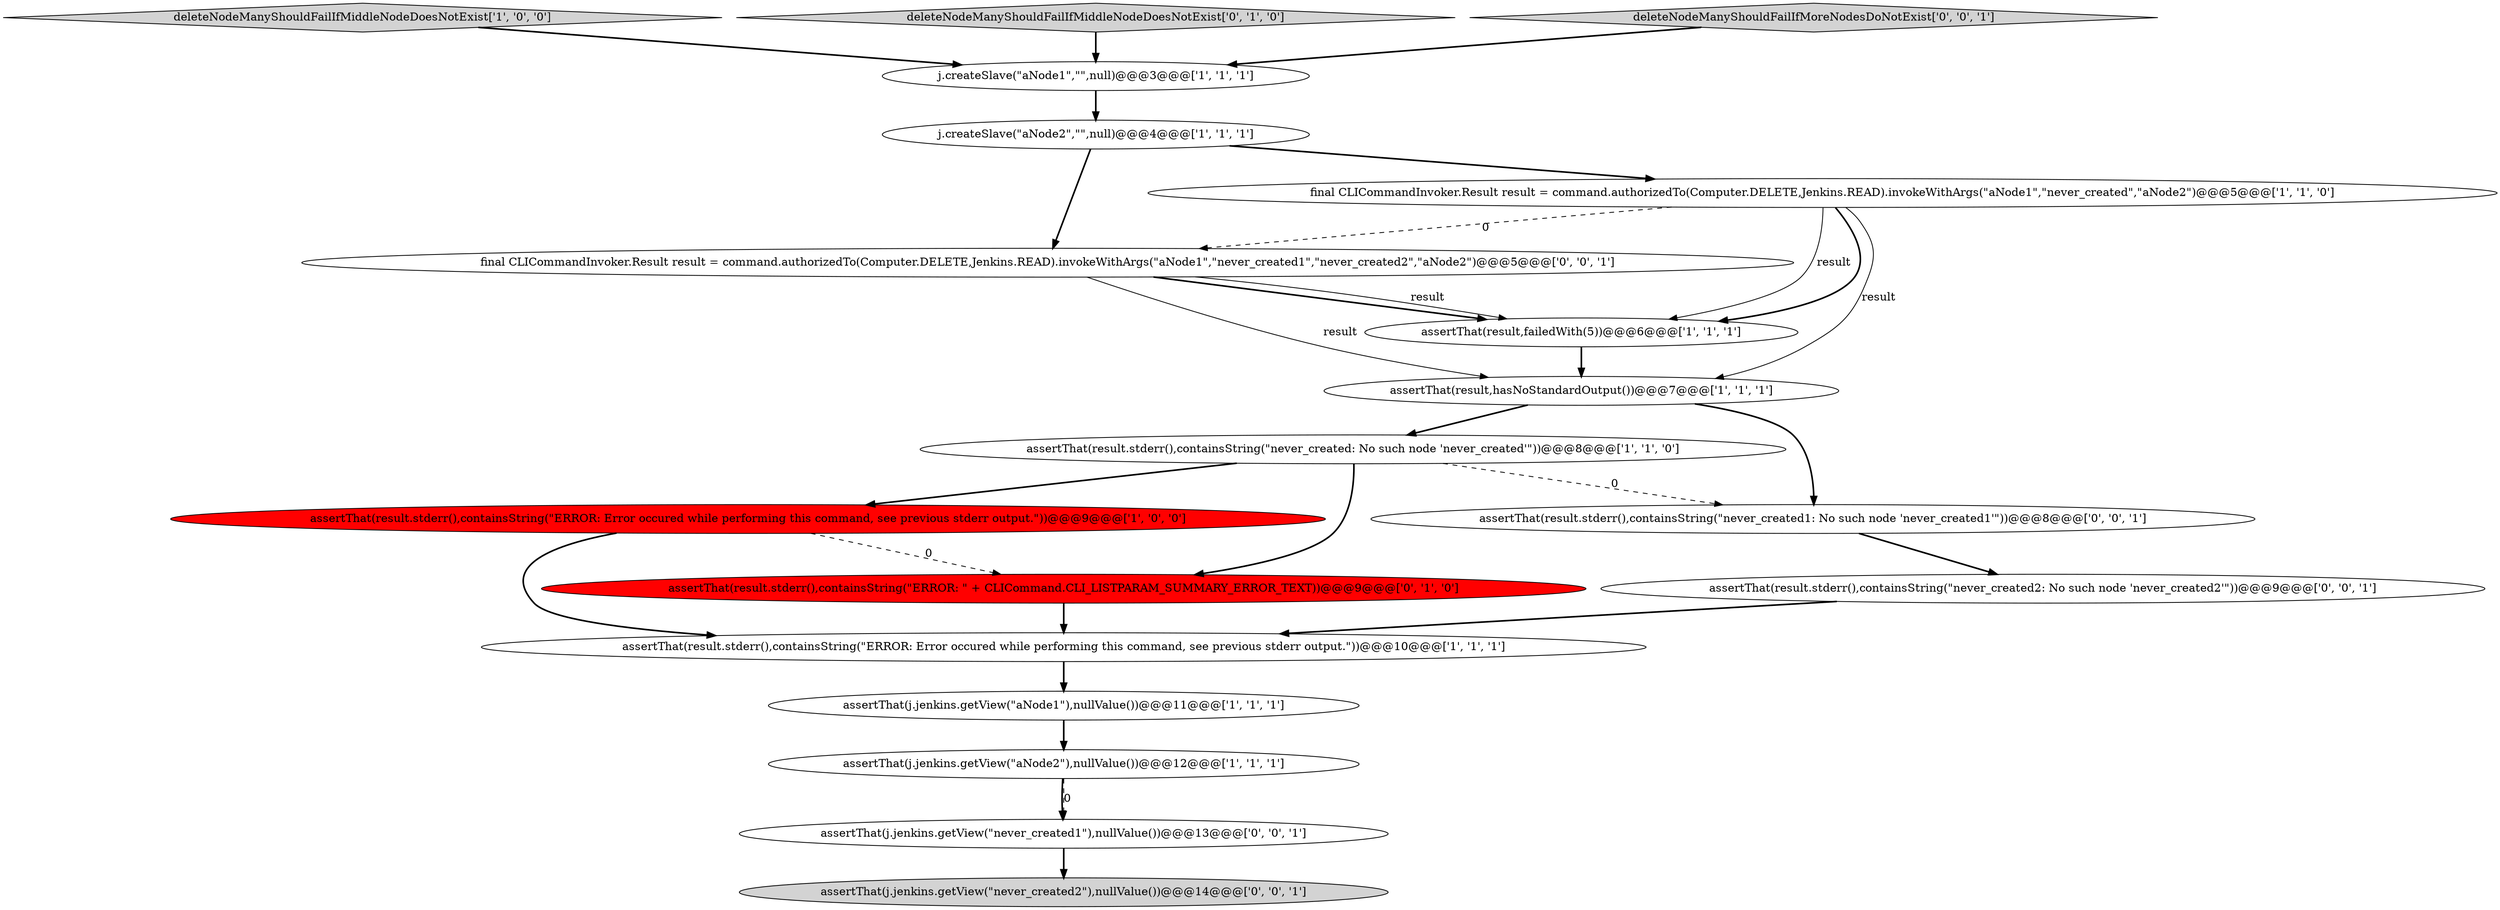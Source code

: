 digraph {
6 [style = filled, label = "assertThat(result.stderr(),containsString(\"ERROR: Error occured while performing this command, see previous stderr output.\"))@@@9@@@['1', '0', '0']", fillcolor = red, shape = ellipse image = "AAA1AAABBB1BBB"];
7 [style = filled, label = "assertThat(result.stderr(),containsString(\"ERROR: Error occured while performing this command, see previous stderr output.\"))@@@10@@@['1', '1', '1']", fillcolor = white, shape = ellipse image = "AAA0AAABBB1BBB"];
12 [style = filled, label = "assertThat(result.stderr(),containsString(\"ERROR: \" + CLICommand.CLI_LISTPARAM_SUMMARY_ERROR_TEXT))@@@9@@@['0', '1', '0']", fillcolor = red, shape = ellipse image = "AAA1AAABBB2BBB"];
14 [style = filled, label = "assertThat(result.stderr(),containsString(\"never_created2: No such node 'never_created2'\"))@@@9@@@['0', '0', '1']", fillcolor = white, shape = ellipse image = "AAA0AAABBB3BBB"];
15 [style = filled, label = "final CLICommandInvoker.Result result = command.authorizedTo(Computer.DELETE,Jenkins.READ).invokeWithArgs(\"aNode1\",\"never_created1\",\"never_created2\",\"aNode2\")@@@5@@@['0', '0', '1']", fillcolor = white, shape = ellipse image = "AAA0AAABBB3BBB"];
3 [style = filled, label = "j.createSlave(\"aNode2\",\"\",null)@@@4@@@['1', '1', '1']", fillcolor = white, shape = ellipse image = "AAA0AAABBB1BBB"];
2 [style = filled, label = "assertThat(result,hasNoStandardOutput())@@@7@@@['1', '1', '1']", fillcolor = white, shape = ellipse image = "AAA0AAABBB1BBB"];
10 [style = filled, label = "deleteNodeManyShouldFailIfMiddleNodeDoesNotExist['1', '0', '0']", fillcolor = lightgray, shape = diamond image = "AAA0AAABBB1BBB"];
5 [style = filled, label = "assertThat(result,failedWith(5))@@@6@@@['1', '1', '1']", fillcolor = white, shape = ellipse image = "AAA0AAABBB1BBB"];
13 [style = filled, label = "assertThat(result.stderr(),containsString(\"never_created1: No such node 'never_created1'\"))@@@8@@@['0', '0', '1']", fillcolor = white, shape = ellipse image = "AAA0AAABBB3BBB"];
1 [style = filled, label = "assertThat(j.jenkins.getView(\"aNode2\"),nullValue())@@@12@@@['1', '1', '1']", fillcolor = white, shape = ellipse image = "AAA0AAABBB1BBB"];
18 [style = filled, label = "assertThat(j.jenkins.getView(\"never_created1\"),nullValue())@@@13@@@['0', '0', '1']", fillcolor = white, shape = ellipse image = "AAA0AAABBB3BBB"];
11 [style = filled, label = "deleteNodeManyShouldFailIfMiddleNodeDoesNotExist['0', '1', '0']", fillcolor = lightgray, shape = diamond image = "AAA0AAABBB2BBB"];
8 [style = filled, label = "j.createSlave(\"aNode1\",\"\",null)@@@3@@@['1', '1', '1']", fillcolor = white, shape = ellipse image = "AAA0AAABBB1BBB"];
4 [style = filled, label = "final CLICommandInvoker.Result result = command.authorizedTo(Computer.DELETE,Jenkins.READ).invokeWithArgs(\"aNode1\",\"never_created\",\"aNode2\")@@@5@@@['1', '1', '0']", fillcolor = white, shape = ellipse image = "AAA0AAABBB1BBB"];
16 [style = filled, label = "deleteNodeManyShouldFailIfMoreNodesDoNotExist['0', '0', '1']", fillcolor = lightgray, shape = diamond image = "AAA0AAABBB3BBB"];
9 [style = filled, label = "assertThat(j.jenkins.getView(\"aNode1\"),nullValue())@@@11@@@['1', '1', '1']", fillcolor = white, shape = ellipse image = "AAA0AAABBB1BBB"];
0 [style = filled, label = "assertThat(result.stderr(),containsString(\"never_created: No such node 'never_created'\"))@@@8@@@['1', '1', '0']", fillcolor = white, shape = ellipse image = "AAA0AAABBB1BBB"];
17 [style = filled, label = "assertThat(j.jenkins.getView(\"never_created2\"),nullValue())@@@14@@@['0', '0', '1']", fillcolor = lightgray, shape = ellipse image = "AAA0AAABBB3BBB"];
16->8 [style = bold, label=""];
0->6 [style = bold, label=""];
0->12 [style = bold, label=""];
8->3 [style = bold, label=""];
18->17 [style = bold, label=""];
1->18 [style = bold, label=""];
3->15 [style = bold, label=""];
1->18 [style = dashed, label="0"];
3->4 [style = bold, label=""];
12->7 [style = bold, label=""];
15->5 [style = bold, label=""];
15->2 [style = solid, label="result"];
14->7 [style = bold, label=""];
2->13 [style = bold, label=""];
6->12 [style = dashed, label="0"];
7->9 [style = bold, label=""];
5->2 [style = bold, label=""];
2->0 [style = bold, label=""];
10->8 [style = bold, label=""];
4->5 [style = solid, label="result"];
4->15 [style = dashed, label="0"];
0->13 [style = dashed, label="0"];
11->8 [style = bold, label=""];
6->7 [style = bold, label=""];
9->1 [style = bold, label=""];
4->5 [style = bold, label=""];
13->14 [style = bold, label=""];
4->2 [style = solid, label="result"];
15->5 [style = solid, label="result"];
}
